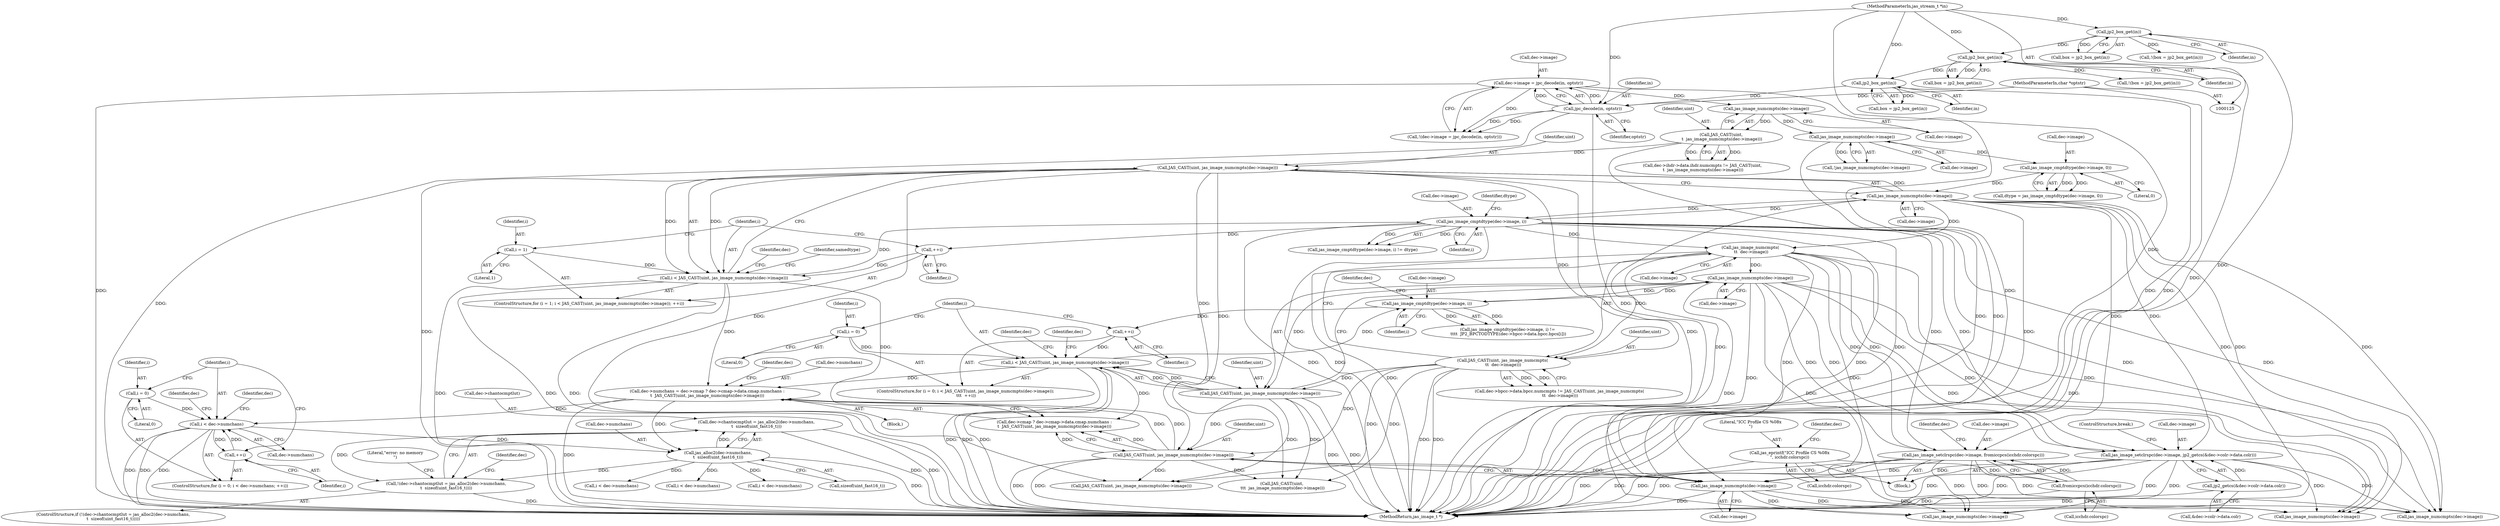 digraph "0_jasper_d42b2388f7f8e0332c846675133acea151fc557a_33@pointer" {
"1000815" [label="(Call,dec->chantocmptlut = jas_alloc2(dec->numchans,\n\t  sizeof(uint_fast16_t)))"];
"1000819" [label="(Call,jas_alloc2(dec->numchans,\n\t  sizeof(uint_fast16_t)))"];
"1000752" [label="(Call,i < dec->numchans)"];
"1000757" [label="(Call,++i)"];
"1000749" [label="(Call,i = 0)"];
"1000720" [label="(Call,dec->numchans = dec->cmap ? dec->cmap->data.cmap.numchans :\n\t  JAS_CAST(uint, jas_image_numcmpts(dec->image)))"];
"1000543" [label="(Call,i < JAS_CAST(uint, jas_image_numcmpts(dec->image)))"];
"1000551" [label="(Call,++i)"];
"1000556" [label="(Call,jas_image_cmptdtype(dec->image, i))"];
"1000547" [label="(Call,jas_image_numcmpts(dec->image))"];
"1000528" [label="(Call,jas_image_numcmpts(\n \t\t  dec->image))"];
"1000441" [label="(Call,jas_image_numcmpts(dec->image))"];
"1000450" [label="(Call,jas_image_cmptdtype(dec->image, i))"];
"1000437" [label="(Call,i < JAS_CAST(uint, jas_image_numcmpts(dec->image)))"];
"1000445" [label="(Call,++i)"];
"1000434" [label="(Call,i = 1)"];
"1000439" [label="(Call,JAS_CAST(uint, jas_image_numcmpts(dec->image)))"];
"1000404" [label="(Call,JAS_CAST(uint,\n \t  jas_image_numcmpts(dec->image)))"];
"1000406" [label="(Call,jas_image_numcmpts(dec->image))"];
"1000373" [label="(Call,dec->image = jpc_decode(in, optstr))"];
"1000377" [label="(Call,jpc_decode(in, optstr))"];
"1000231" [label="(Call,jp2_box_get(in))"];
"1000206" [label="(Call,jp2_box_get(in))"];
"1000167" [label="(Call,jp2_box_get(in))"];
"1000126" [label="(MethodParameterIn,jas_stream_t *in)"];
"1000127" [label="(MethodParameterIn,char *optstr)"];
"1000428" [label="(Call,jas_image_cmptdtype(dec->image, 0))"];
"1000415" [label="(Call,jas_image_numcmpts(dec->image))"];
"1000540" [label="(Call,i = 0)"];
"1000545" [label="(Call,JAS_CAST(uint, jas_image_numcmpts(dec->image)))"];
"1000526" [label="(Call,JAS_CAST(uint, jas_image_numcmpts(\n \t\t  dec->image)))"];
"1000737" [label="(Call,JAS_CAST(uint, jas_image_numcmpts(dec->image)))"];
"1000739" [label="(Call,jas_image_numcmpts(dec->image))"];
"1000601" [label="(Call,jas_image_setclrspc(dec->image, jp2_getcs(&dec->colr->data.colr)))"];
"1000605" [label="(Call,jp2_getcs(&dec->colr->data.colr))"];
"1000653" [label="(Call,jas_image_setclrspc(dec->image, fromiccpcs(icchdr.colorspc)))"];
"1000657" [label="(Call,fromiccpcs(icchdr.colorspc))"];
"1000648" [label="(Call,jas_eprintf(\"ICC Profile CS %08x\n\", icchdr.colorspc))"];
"1000814" [label="(Call,!(dec->chantocmptlut = jas_alloc2(dec->numchans,\n\t  sizeof(uint_fast16_t))))"];
"1000379" [label="(Identifier,optstr)"];
"1000438" [label="(Identifier,i)"];
"1000539" [label="(ControlStructure,for (i = 0; i < JAS_CAST(uint, jas_image_numcmpts(dec->image));\n \t\t\t  ++i))"];
"1000752" [label="(Call,i < dec->numchans)"];
"1000567" [label="(Identifier,dec)"];
"1000516" [label="(Call,dec->bpcc->data.bpcc.numcmpts != JAS_CAST(uint, jas_image_numcmpts(\n \t\t  dec->image)))"];
"1000614" [label="(ControlStructure,break;)"];
"1001055" [label="(Call,jas_image_numcmpts(dec->image))"];
"1000751" [label="(Literal,0)"];
"1000436" [label="(Literal,1)"];
"1000839" [label="(Call,i < dec->numchans)"];
"1001053" [label="(Call,JAS_CAST(uint, jas_image_numcmpts(dec->image)))"];
"1001077" [label="(Call,i < dec->numchans)"];
"1000416" [label="(Call,dec->image)"];
"1000599" [label="(Block,)"];
"1000374" [label="(Call,dec->image)"];
"1000757" [label="(Call,++i)"];
"1000428" [label="(Call,jas_image_cmptdtype(dec->image, 0))"];
"1000816" [label="(Call,dec->chantocmptlut)"];
"1000373" [label="(Call,dec->image = jpc_decode(in, optstr))"];
"1000657" [label="(Call,fromiccpcs(icchdr.colorspc))"];
"1000753" [label="(Identifier,i)"];
"1000820" [label="(Call,dec->numchans)"];
"1000442" [label="(Call,dec->image)"];
"1000777" [label="(Call,jas_image_numcmpts(dec->image))"];
"1000435" [label="(Identifier,i)"];
"1000819" [label="(Call,jas_alloc2(dec->numchans,\n\t  sizeof(uint_fast16_t)))"];
"1000207" [label="(Identifier,in)"];
"1000664" [label="(Identifier,dec)"];
"1000546" [label="(Identifier,uint)"];
"1000739" [label="(Call,jas_image_numcmpts(dec->image))"];
"1000407" [label="(Call,dec->image)"];
"1000654" [label="(Call,dec->image)"];
"1000602" [label="(Call,dec->image)"];
"1000404" [label="(Call,JAS_CAST(uint,\n \t  jas_image_numcmpts(dec->image)))"];
"1000551" [label="(Call,++i)"];
"1000439" [label="(Call,JAS_CAST(uint, jas_image_numcmpts(dec->image)))"];
"1000560" [label="(Identifier,i)"];
"1000540" [label="(Call,i = 0)"];
"1000455" [label="(Identifier,dtype)"];
"1000832" [label="(Identifier,dec)"];
"1000658" [label="(Call,icchdr.colorspc)"];
"1000526" [label="(Call,JAS_CAST(uint, jas_image_numcmpts(\n \t\t  dec->image)))"];
"1000445" [label="(Call,++i)"];
"1000206" [label="(Call,jp2_box_get(in))"];
"1000164" [label="(Call,!(box = jp2_box_get(in)))"];
"1000745" [label="(Identifier,dec)"];
"1000168" [label="(Identifier,in)"];
"1000754" [label="(Call,dec->numchans)"];
"1000750" [label="(Identifier,i)"];
"1000813" [label="(ControlStructure,if (!(dec->chantocmptlut = jas_alloc2(dec->numchans,\n\t  sizeof(uint_fast16_t)))))"];
"1000451" [label="(Call,dec->image)"];
"1000775" [label="(Call,JAS_CAST(uint,\n \t\t\t  jas_image_numcmpts(dec->image)))"];
"1000415" [label="(Call,jas_image_numcmpts(dec->image))"];
"1000528" [label="(Call,jas_image_numcmpts(\n \t\t  dec->image))"];
"1000557" [label="(Call,dec->image)"];
"1000394" [label="(Call,dec->ihdr->data.ihdr.numcmpts != JAS_CAST(uint,\n \t  jas_image_numcmpts(dec->image)))"];
"1000229" [label="(Call,box = jp2_box_get(in))"];
"1000527" [label="(Identifier,uint)"];
"1000450" [label="(Call,jas_image_cmptdtype(dec->image, i))"];
"1000720" [label="(Call,dec->numchans = dec->cmap ? dec->cmap->data.cmap.numchans :\n\t  JAS_CAST(uint, jas_image_numcmpts(dec->image)))"];
"1000377" [label="(Call,jpc_decode(in, optstr))"];
"1000724" [label="(Call,dec->cmap ? dec->cmap->data.cmap.numchans :\n\t  JAS_CAST(uint, jas_image_numcmpts(dec->image)))"];
"1000429" [label="(Call,dec->image)"];
"1000768" [label="(Identifier,dec)"];
"1000414" [label="(Call,!jas_image_numcmpts(dec->image))"];
"1000650" [label="(Call,icchdr.colorspc)"];
"1000548" [label="(Call,dec->image)"];
"1000758" [label="(Identifier,i)"];
"1000165" [label="(Call,box = jp2_box_get(in))"];
"1000555" [label="(Call,jas_image_cmptdtype(dec->image, i) !=\n \t\t\t\t  JP2_BPCTODTYPE(dec->bpcc->data.bpcc.bpcs[i]))"];
"1000232" [label="(Identifier,in)"];
"1000372" [label="(Call,!(dec->image = jpc_decode(in, optstr)))"];
"1000542" [label="(Literal,0)"];
"1000543" [label="(Call,i < JAS_CAST(uint, jas_image_numcmpts(dec->image)))"];
"1000967" [label="(Call,jas_image_numcmpts(dec->image))"];
"1000817" [label="(Identifier,dec)"];
"1000601" [label="(Call,jas_image_setclrspc(dec->image, jp2_getcs(&dec->colr->data.colr)))"];
"1000204" [label="(Call,box = jp2_box_get(in))"];
"1000737" [label="(Call,JAS_CAST(uint, jas_image_numcmpts(dec->image)))"];
"1000814" [label="(Call,!(dec->chantocmptlut = jas_alloc2(dec->numchans,\n\t  sizeof(uint_fast16_t))))"];
"1000167" [label="(Call,jp2_box_get(in))"];
"1000738" [label="(Identifier,uint)"];
"1000655" [label="(Identifier,dec)"];
"1000406" [label="(Call,jas_image_numcmpts(dec->image))"];
"1000740" [label="(Call,dec->image)"];
"1000606" [label="(Call,&dec->colr->data.colr)"];
"1000128" [label="(Block,)"];
"1000552" [label="(Identifier,i)"];
"1000452" [label="(Identifier,dec)"];
"1000544" [label="(Identifier,i)"];
"1000432" [label="(Literal,0)"];
"1000437" [label="(Call,i < JAS_CAST(uint, jas_image_numcmpts(dec->image)))"];
"1000605" [label="(Call,jp2_getcs(&dec->colr->data.colr))"];
"1000827" [label="(Literal,\"error: no memory\n\")"];
"1001165" [label="(Call,i < dec->numchans)"];
"1000749" [label="(Call,i = 0)"];
"1000446" [label="(Identifier,i)"];
"1000203" [label="(Call,!(box = jp2_box_get(in)))"];
"1000547" [label="(Call,jas_image_numcmpts(dec->image))"];
"1000721" [label="(Call,dec->numchans)"];
"1000558" [label="(Identifier,dec)"];
"1000434" [label="(Call,i = 1)"];
"1000823" [label="(Call,sizeof(uint_fast16_t))"];
"1000529" [label="(Call,dec->image)"];
"1000649" [label="(Literal,\"ICC Profile CS %08x\n\")"];
"1000126" [label="(MethodParameterIn,jas_stream_t *in)"];
"1000127" [label="(MethodParameterIn,char *optstr)"];
"1000378" [label="(Identifier,in)"];
"1000748" [label="(ControlStructure,for (i = 0; i < dec->numchans; ++i))"];
"1000405" [label="(Identifier,uint)"];
"1000653" [label="(Call,jas_image_setclrspc(dec->image, fromiccpcs(icchdr.colorspc)))"];
"1000449" [label="(Call,jas_image_cmptdtype(dec->image, i) != dtype)"];
"1000433" [label="(ControlStructure,for (i = 1; i < JAS_CAST(uint, jas_image_numcmpts(dec->image)); ++i))"];
"1000454" [label="(Identifier,i)"];
"1000815" [label="(Call,dec->chantocmptlut = jas_alloc2(dec->numchans,\n\t  sizeof(uint_fast16_t)))"];
"1000441" [label="(Call,jas_image_numcmpts(dec->image))"];
"1001265" [label="(MethodReturn,jas_image_t *)"];
"1000426" [label="(Call,dtype = jas_image_cmptdtype(dec->image, 0))"];
"1000231" [label="(Call,jp2_box_get(in))"];
"1000464" [label="(Identifier,samedtype)"];
"1000545" [label="(Call,JAS_CAST(uint, jas_image_numcmpts(dec->image)))"];
"1000648" [label="(Call,jas_eprintf(\"ICC Profile CS %08x\n\", icchdr.colorspc))"];
"1000583" [label="(Identifier,dec)"];
"1000541" [label="(Identifier,i)"];
"1000556" [label="(Call,jas_image_cmptdtype(dec->image, i))"];
"1000440" [label="(Identifier,uint)"];
"1000815" -> "1000814"  [label="AST: "];
"1000815" -> "1000819"  [label="CFG: "];
"1000816" -> "1000815"  [label="AST: "];
"1000819" -> "1000815"  [label="AST: "];
"1000814" -> "1000815"  [label="CFG: "];
"1000815" -> "1001265"  [label="DDG: "];
"1000815" -> "1001265"  [label="DDG: "];
"1000815" -> "1000814"  [label="DDG: "];
"1000819" -> "1000815"  [label="DDG: "];
"1000819" -> "1000823"  [label="CFG: "];
"1000820" -> "1000819"  [label="AST: "];
"1000823" -> "1000819"  [label="AST: "];
"1000819" -> "1001265"  [label="DDG: "];
"1000819" -> "1000814"  [label="DDG: "];
"1000752" -> "1000819"  [label="DDG: "];
"1000720" -> "1000819"  [label="DDG: "];
"1000819" -> "1000839"  [label="DDG: "];
"1000819" -> "1001077"  [label="DDG: "];
"1000819" -> "1001165"  [label="DDG: "];
"1000752" -> "1000748"  [label="AST: "];
"1000752" -> "1000754"  [label="CFG: "];
"1000753" -> "1000752"  [label="AST: "];
"1000754" -> "1000752"  [label="AST: "];
"1000768" -> "1000752"  [label="CFG: "];
"1000817" -> "1000752"  [label="CFG: "];
"1000752" -> "1001265"  [label="DDG: "];
"1000752" -> "1001265"  [label="DDG: "];
"1000752" -> "1001265"  [label="DDG: "];
"1000757" -> "1000752"  [label="DDG: "];
"1000749" -> "1000752"  [label="DDG: "];
"1000720" -> "1000752"  [label="DDG: "];
"1000752" -> "1000757"  [label="DDG: "];
"1000757" -> "1000748"  [label="AST: "];
"1000757" -> "1000758"  [label="CFG: "];
"1000758" -> "1000757"  [label="AST: "];
"1000753" -> "1000757"  [label="CFG: "];
"1000749" -> "1000748"  [label="AST: "];
"1000749" -> "1000751"  [label="CFG: "];
"1000750" -> "1000749"  [label="AST: "];
"1000751" -> "1000749"  [label="AST: "];
"1000753" -> "1000749"  [label="CFG: "];
"1000720" -> "1000128"  [label="AST: "];
"1000720" -> "1000724"  [label="CFG: "];
"1000721" -> "1000720"  [label="AST: "];
"1000724" -> "1000720"  [label="AST: "];
"1000745" -> "1000720"  [label="CFG: "];
"1000720" -> "1001265"  [label="DDG: "];
"1000543" -> "1000720"  [label="DDG: "];
"1000437" -> "1000720"  [label="DDG: "];
"1000737" -> "1000720"  [label="DDG: "];
"1000737" -> "1000720"  [label="DDG: "];
"1000543" -> "1000539"  [label="AST: "];
"1000543" -> "1000545"  [label="CFG: "];
"1000544" -> "1000543"  [label="AST: "];
"1000545" -> "1000543"  [label="AST: "];
"1000558" -> "1000543"  [label="CFG: "];
"1000583" -> "1000543"  [label="CFG: "];
"1000543" -> "1001265"  [label="DDG: "];
"1000543" -> "1001265"  [label="DDG: "];
"1000543" -> "1001265"  [label="DDG: "];
"1000551" -> "1000543"  [label="DDG: "];
"1000540" -> "1000543"  [label="DDG: "];
"1000545" -> "1000543"  [label="DDG: "];
"1000545" -> "1000543"  [label="DDG: "];
"1000543" -> "1000556"  [label="DDG: "];
"1000543" -> "1000724"  [label="DDG: "];
"1000551" -> "1000539"  [label="AST: "];
"1000551" -> "1000552"  [label="CFG: "];
"1000552" -> "1000551"  [label="AST: "];
"1000544" -> "1000551"  [label="CFG: "];
"1000556" -> "1000551"  [label="DDG: "];
"1000556" -> "1000555"  [label="AST: "];
"1000556" -> "1000560"  [label="CFG: "];
"1000557" -> "1000556"  [label="AST: "];
"1000560" -> "1000556"  [label="AST: "];
"1000567" -> "1000556"  [label="CFG: "];
"1000556" -> "1000547"  [label="DDG: "];
"1000556" -> "1000555"  [label="DDG: "];
"1000556" -> "1000555"  [label="DDG: "];
"1000547" -> "1000556"  [label="DDG: "];
"1000547" -> "1000545"  [label="AST: "];
"1000547" -> "1000548"  [label="CFG: "];
"1000548" -> "1000547"  [label="AST: "];
"1000545" -> "1000547"  [label="CFG: "];
"1000547" -> "1001265"  [label="DDG: "];
"1000547" -> "1000545"  [label="DDG: "];
"1000528" -> "1000547"  [label="DDG: "];
"1000547" -> "1000601"  [label="DDG: "];
"1000547" -> "1000653"  [label="DDG: "];
"1000547" -> "1000739"  [label="DDG: "];
"1000547" -> "1000777"  [label="DDG: "];
"1000547" -> "1000967"  [label="DDG: "];
"1000547" -> "1001055"  [label="DDG: "];
"1000528" -> "1000526"  [label="AST: "];
"1000528" -> "1000529"  [label="CFG: "];
"1000529" -> "1000528"  [label="AST: "];
"1000526" -> "1000528"  [label="CFG: "];
"1000528" -> "1001265"  [label="DDG: "];
"1000528" -> "1000526"  [label="DDG: "];
"1000441" -> "1000528"  [label="DDG: "];
"1000450" -> "1000528"  [label="DDG: "];
"1000528" -> "1000601"  [label="DDG: "];
"1000528" -> "1000653"  [label="DDG: "];
"1000528" -> "1000739"  [label="DDG: "];
"1000528" -> "1000777"  [label="DDG: "];
"1000528" -> "1000967"  [label="DDG: "];
"1000528" -> "1001055"  [label="DDG: "];
"1000441" -> "1000439"  [label="AST: "];
"1000441" -> "1000442"  [label="CFG: "];
"1000442" -> "1000441"  [label="AST: "];
"1000439" -> "1000441"  [label="CFG: "];
"1000441" -> "1001265"  [label="DDG: "];
"1000441" -> "1000439"  [label="DDG: "];
"1000450" -> "1000441"  [label="DDG: "];
"1000428" -> "1000441"  [label="DDG: "];
"1000441" -> "1000450"  [label="DDG: "];
"1000441" -> "1000601"  [label="DDG: "];
"1000441" -> "1000653"  [label="DDG: "];
"1000441" -> "1000739"  [label="DDG: "];
"1000441" -> "1000777"  [label="DDG: "];
"1000441" -> "1000967"  [label="DDG: "];
"1000441" -> "1001055"  [label="DDG: "];
"1000450" -> "1000449"  [label="AST: "];
"1000450" -> "1000454"  [label="CFG: "];
"1000451" -> "1000450"  [label="AST: "];
"1000454" -> "1000450"  [label="AST: "];
"1000455" -> "1000450"  [label="CFG: "];
"1000450" -> "1001265"  [label="DDG: "];
"1000450" -> "1001265"  [label="DDG: "];
"1000450" -> "1000445"  [label="DDG: "];
"1000450" -> "1000449"  [label="DDG: "];
"1000450" -> "1000449"  [label="DDG: "];
"1000437" -> "1000450"  [label="DDG: "];
"1000450" -> "1000601"  [label="DDG: "];
"1000450" -> "1000653"  [label="DDG: "];
"1000450" -> "1000739"  [label="DDG: "];
"1000450" -> "1000777"  [label="DDG: "];
"1000450" -> "1000967"  [label="DDG: "];
"1000450" -> "1001055"  [label="DDG: "];
"1000437" -> "1000433"  [label="AST: "];
"1000437" -> "1000439"  [label="CFG: "];
"1000438" -> "1000437"  [label="AST: "];
"1000439" -> "1000437"  [label="AST: "];
"1000452" -> "1000437"  [label="CFG: "];
"1000464" -> "1000437"  [label="CFG: "];
"1000437" -> "1001265"  [label="DDG: "];
"1000437" -> "1001265"  [label="DDG: "];
"1000437" -> "1001265"  [label="DDG: "];
"1000445" -> "1000437"  [label="DDG: "];
"1000434" -> "1000437"  [label="DDG: "];
"1000439" -> "1000437"  [label="DDG: "];
"1000439" -> "1000437"  [label="DDG: "];
"1000437" -> "1000724"  [label="DDG: "];
"1000445" -> "1000433"  [label="AST: "];
"1000445" -> "1000446"  [label="CFG: "];
"1000446" -> "1000445"  [label="AST: "];
"1000438" -> "1000445"  [label="CFG: "];
"1000434" -> "1000433"  [label="AST: "];
"1000434" -> "1000436"  [label="CFG: "];
"1000435" -> "1000434"  [label="AST: "];
"1000436" -> "1000434"  [label="AST: "];
"1000438" -> "1000434"  [label="CFG: "];
"1000440" -> "1000439"  [label="AST: "];
"1000439" -> "1001265"  [label="DDG: "];
"1000439" -> "1001265"  [label="DDG: "];
"1000404" -> "1000439"  [label="DDG: "];
"1000439" -> "1000526"  [label="DDG: "];
"1000439" -> "1000737"  [label="DDG: "];
"1000439" -> "1000775"  [label="DDG: "];
"1000439" -> "1001053"  [label="DDG: "];
"1000404" -> "1000394"  [label="AST: "];
"1000404" -> "1000406"  [label="CFG: "];
"1000405" -> "1000404"  [label="AST: "];
"1000406" -> "1000404"  [label="AST: "];
"1000394" -> "1000404"  [label="CFG: "];
"1000404" -> "1001265"  [label="DDG: "];
"1000404" -> "1000394"  [label="DDG: "];
"1000404" -> "1000394"  [label="DDG: "];
"1000406" -> "1000404"  [label="DDG: "];
"1000406" -> "1000407"  [label="CFG: "];
"1000407" -> "1000406"  [label="AST: "];
"1000373" -> "1000406"  [label="DDG: "];
"1000406" -> "1000415"  [label="DDG: "];
"1000373" -> "1000372"  [label="AST: "];
"1000373" -> "1000377"  [label="CFG: "];
"1000374" -> "1000373"  [label="AST: "];
"1000377" -> "1000373"  [label="AST: "];
"1000372" -> "1000373"  [label="CFG: "];
"1000373" -> "1001265"  [label="DDG: "];
"1000373" -> "1001265"  [label="DDG: "];
"1000373" -> "1000372"  [label="DDG: "];
"1000377" -> "1000373"  [label="DDG: "];
"1000377" -> "1000373"  [label="DDG: "];
"1000377" -> "1000379"  [label="CFG: "];
"1000378" -> "1000377"  [label="AST: "];
"1000379" -> "1000377"  [label="AST: "];
"1000377" -> "1001265"  [label="DDG: "];
"1000377" -> "1001265"  [label="DDG: "];
"1000377" -> "1000372"  [label="DDG: "];
"1000377" -> "1000372"  [label="DDG: "];
"1000231" -> "1000377"  [label="DDG: "];
"1000126" -> "1000377"  [label="DDG: "];
"1000127" -> "1000377"  [label="DDG: "];
"1000231" -> "1000229"  [label="AST: "];
"1000231" -> "1000232"  [label="CFG: "];
"1000232" -> "1000231"  [label="AST: "];
"1000229" -> "1000231"  [label="CFG: "];
"1000231" -> "1001265"  [label="DDG: "];
"1000231" -> "1000229"  [label="DDG: "];
"1000206" -> "1000231"  [label="DDG: "];
"1000126" -> "1000231"  [label="DDG: "];
"1000206" -> "1000204"  [label="AST: "];
"1000206" -> "1000207"  [label="CFG: "];
"1000207" -> "1000206"  [label="AST: "];
"1000204" -> "1000206"  [label="CFG: "];
"1000206" -> "1001265"  [label="DDG: "];
"1000206" -> "1000203"  [label="DDG: "];
"1000206" -> "1000204"  [label="DDG: "];
"1000167" -> "1000206"  [label="DDG: "];
"1000126" -> "1000206"  [label="DDG: "];
"1000167" -> "1000165"  [label="AST: "];
"1000167" -> "1000168"  [label="CFG: "];
"1000168" -> "1000167"  [label="AST: "];
"1000165" -> "1000167"  [label="CFG: "];
"1000167" -> "1001265"  [label="DDG: "];
"1000167" -> "1000164"  [label="DDG: "];
"1000167" -> "1000165"  [label="DDG: "];
"1000126" -> "1000167"  [label="DDG: "];
"1000126" -> "1000125"  [label="AST: "];
"1000126" -> "1001265"  [label="DDG: "];
"1000127" -> "1000125"  [label="AST: "];
"1000127" -> "1001265"  [label="DDG: "];
"1000428" -> "1000426"  [label="AST: "];
"1000428" -> "1000432"  [label="CFG: "];
"1000429" -> "1000428"  [label="AST: "];
"1000432" -> "1000428"  [label="AST: "];
"1000426" -> "1000428"  [label="CFG: "];
"1000428" -> "1000426"  [label="DDG: "];
"1000428" -> "1000426"  [label="DDG: "];
"1000415" -> "1000428"  [label="DDG: "];
"1000415" -> "1000414"  [label="AST: "];
"1000415" -> "1000416"  [label="CFG: "];
"1000416" -> "1000415"  [label="AST: "];
"1000414" -> "1000415"  [label="CFG: "];
"1000415" -> "1001265"  [label="DDG: "];
"1000415" -> "1000414"  [label="DDG: "];
"1000540" -> "1000539"  [label="AST: "];
"1000540" -> "1000542"  [label="CFG: "];
"1000541" -> "1000540"  [label="AST: "];
"1000542" -> "1000540"  [label="AST: "];
"1000544" -> "1000540"  [label="CFG: "];
"1000546" -> "1000545"  [label="AST: "];
"1000545" -> "1001265"  [label="DDG: "];
"1000545" -> "1001265"  [label="DDG: "];
"1000526" -> "1000545"  [label="DDG: "];
"1000545" -> "1000737"  [label="DDG: "];
"1000545" -> "1000775"  [label="DDG: "];
"1000545" -> "1001053"  [label="DDG: "];
"1000526" -> "1000516"  [label="AST: "];
"1000527" -> "1000526"  [label="AST: "];
"1000516" -> "1000526"  [label="CFG: "];
"1000526" -> "1001265"  [label="DDG: "];
"1000526" -> "1001265"  [label="DDG: "];
"1000526" -> "1000516"  [label="DDG: "];
"1000526" -> "1000516"  [label="DDG: "];
"1000526" -> "1000737"  [label="DDG: "];
"1000526" -> "1000775"  [label="DDG: "];
"1000526" -> "1001053"  [label="DDG: "];
"1000737" -> "1000724"  [label="AST: "];
"1000737" -> "1000739"  [label="CFG: "];
"1000738" -> "1000737"  [label="AST: "];
"1000739" -> "1000737"  [label="AST: "];
"1000724" -> "1000737"  [label="CFG: "];
"1000737" -> "1001265"  [label="DDG: "];
"1000737" -> "1001265"  [label="DDG: "];
"1000737" -> "1000724"  [label="DDG: "];
"1000737" -> "1000724"  [label="DDG: "];
"1000739" -> "1000737"  [label="DDG: "];
"1000737" -> "1000775"  [label="DDG: "];
"1000737" -> "1001053"  [label="DDG: "];
"1000739" -> "1000740"  [label="CFG: "];
"1000740" -> "1000739"  [label="AST: "];
"1000739" -> "1001265"  [label="DDG: "];
"1000601" -> "1000739"  [label="DDG: "];
"1000653" -> "1000739"  [label="DDG: "];
"1000739" -> "1000777"  [label="DDG: "];
"1000739" -> "1000967"  [label="DDG: "];
"1000739" -> "1001055"  [label="DDG: "];
"1000601" -> "1000599"  [label="AST: "];
"1000601" -> "1000605"  [label="CFG: "];
"1000602" -> "1000601"  [label="AST: "];
"1000605" -> "1000601"  [label="AST: "];
"1000614" -> "1000601"  [label="CFG: "];
"1000601" -> "1001265"  [label="DDG: "];
"1000601" -> "1001265"  [label="DDG: "];
"1000601" -> "1001265"  [label="DDG: "];
"1000605" -> "1000601"  [label="DDG: "];
"1000601" -> "1000777"  [label="DDG: "];
"1000601" -> "1000967"  [label="DDG: "];
"1000601" -> "1001055"  [label="DDG: "];
"1000605" -> "1000606"  [label="CFG: "];
"1000606" -> "1000605"  [label="AST: "];
"1000605" -> "1001265"  [label="DDG: "];
"1000653" -> "1000599"  [label="AST: "];
"1000653" -> "1000657"  [label="CFG: "];
"1000654" -> "1000653"  [label="AST: "];
"1000657" -> "1000653"  [label="AST: "];
"1000664" -> "1000653"  [label="CFG: "];
"1000653" -> "1001265"  [label="DDG: "];
"1000653" -> "1001265"  [label="DDG: "];
"1000653" -> "1001265"  [label="DDG: "];
"1000657" -> "1000653"  [label="DDG: "];
"1000653" -> "1000777"  [label="DDG: "];
"1000653" -> "1000967"  [label="DDG: "];
"1000653" -> "1001055"  [label="DDG: "];
"1000657" -> "1000658"  [label="CFG: "];
"1000658" -> "1000657"  [label="AST: "];
"1000657" -> "1001265"  [label="DDG: "];
"1000648" -> "1000657"  [label="DDG: "];
"1000648" -> "1000599"  [label="AST: "];
"1000648" -> "1000650"  [label="CFG: "];
"1000649" -> "1000648"  [label="AST: "];
"1000650" -> "1000648"  [label="AST: "];
"1000655" -> "1000648"  [label="CFG: "];
"1000648" -> "1001265"  [label="DDG: "];
"1000814" -> "1000813"  [label="AST: "];
"1000827" -> "1000814"  [label="CFG: "];
"1000832" -> "1000814"  [label="CFG: "];
"1000814" -> "1001265"  [label="DDG: "];
}
